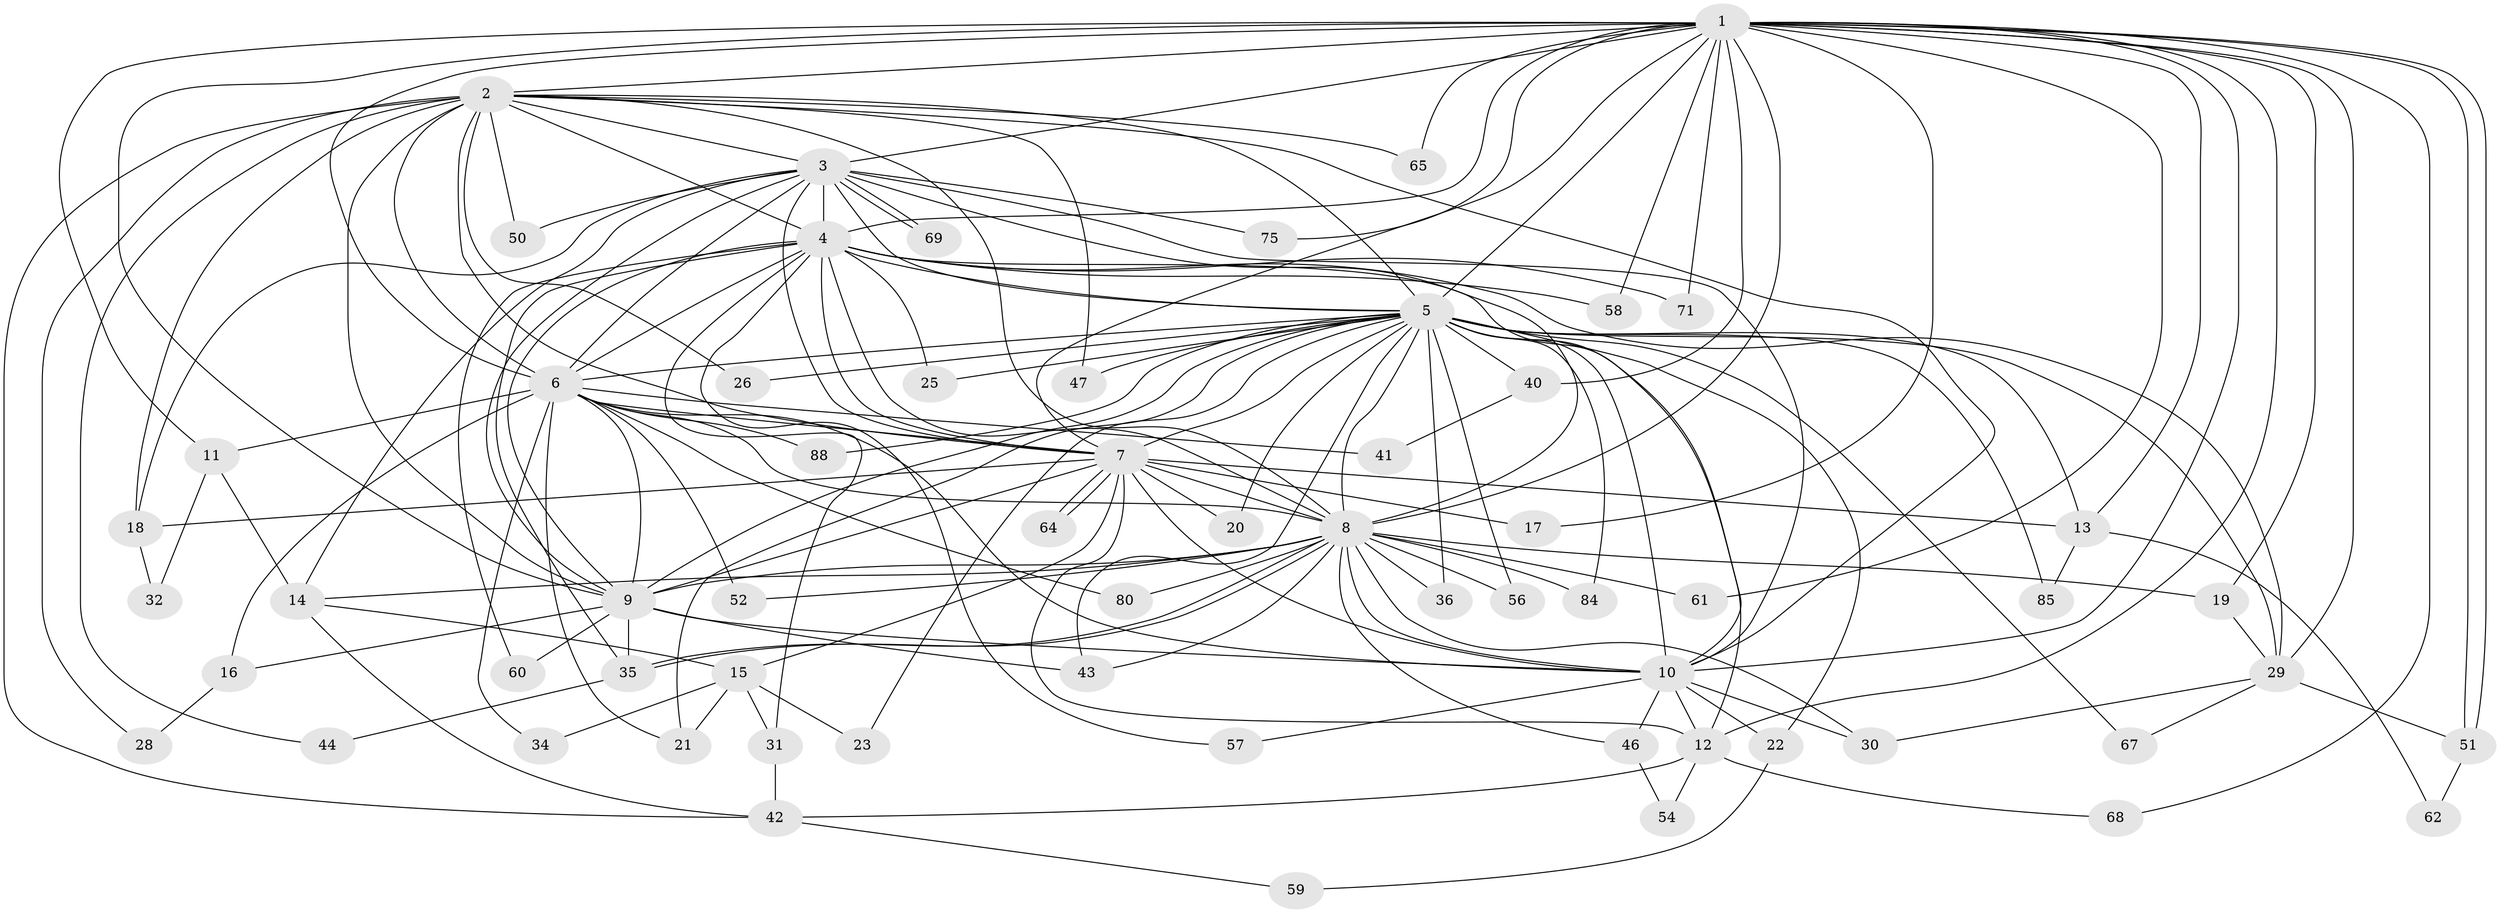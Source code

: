 // original degree distribution, {28: 0.011235955056179775, 18: 0.011235955056179775, 15: 0.011235955056179775, 17: 0.033707865168539325, 33: 0.011235955056179775, 22: 0.011235955056179775, 14: 0.011235955056179775, 16: 0.011235955056179775, 5: 0.0449438202247191, 7: 0.02247191011235955, 4: 0.07865168539325842, 3: 0.16853932584269662, 2: 0.5730337078651685}
// Generated by graph-tools (version 1.1) at 2025/17/03/04/25 18:17:45]
// undirected, 62 vertices, 164 edges
graph export_dot {
graph [start="1"]
  node [color=gray90,style=filled];
  1;
  2;
  3;
  4;
  5;
  6;
  7;
  8;
  9 [super="+81+66+37"];
  10 [super="+39+76+33"];
  11 [super="+83"];
  12 [super="+86+82+45"];
  13 [super="+48+70+24"];
  14 [super="+63"];
  15 [super="+27"];
  16;
  17;
  18 [super="+49"];
  19 [super="+87"];
  20;
  21;
  22;
  23;
  25;
  26;
  28;
  29 [super="+53"];
  30 [super="+38"];
  31;
  32;
  34;
  35 [super="+73"];
  36;
  40;
  41;
  42 [super="+78"];
  43;
  44;
  46;
  47;
  50;
  51 [super="+77"];
  52;
  54;
  56;
  57;
  58;
  59;
  60;
  61;
  62;
  64;
  65;
  67;
  68;
  69;
  71;
  75;
  80;
  84;
  85;
  88;
  1 -- 2;
  1 -- 3;
  1 -- 4;
  1 -- 5;
  1 -- 6;
  1 -- 7;
  1 -- 8;
  1 -- 9 [weight=2];
  1 -- 10 [weight=3];
  1 -- 11 [weight=2];
  1 -- 13;
  1 -- 17;
  1 -- 19;
  1 -- 40;
  1 -- 51;
  1 -- 51;
  1 -- 58;
  1 -- 61;
  1 -- 65;
  1 -- 68;
  1 -- 71;
  1 -- 75;
  1 -- 12;
  1 -- 29;
  2 -- 3;
  2 -- 4;
  2 -- 5;
  2 -- 6;
  2 -- 7;
  2 -- 8;
  2 -- 9 [weight=2];
  2 -- 10;
  2 -- 18;
  2 -- 26;
  2 -- 28;
  2 -- 42;
  2 -- 44;
  2 -- 47;
  2 -- 50;
  2 -- 65;
  3 -- 4;
  3 -- 5;
  3 -- 6;
  3 -- 7;
  3 -- 8;
  3 -- 9;
  3 -- 10;
  3 -- 14;
  3 -- 50;
  3 -- 69;
  3 -- 69;
  3 -- 75;
  3 -- 18;
  4 -- 5;
  4 -- 6;
  4 -- 7;
  4 -- 8;
  4 -- 9;
  4 -- 10;
  4 -- 25;
  4 -- 29;
  4 -- 31;
  4 -- 57;
  4 -- 58;
  4 -- 60;
  4 -- 71;
  4 -- 35;
  5 -- 6;
  5 -- 7;
  5 -- 8;
  5 -- 9 [weight=2];
  5 -- 10 [weight=2];
  5 -- 12 [weight=2];
  5 -- 13 [weight=4];
  5 -- 20;
  5 -- 21;
  5 -- 22;
  5 -- 23;
  5 -- 25;
  5 -- 26;
  5 -- 29;
  5 -- 36;
  5 -- 40;
  5 -- 43;
  5 -- 47;
  5 -- 56;
  5 -- 67;
  5 -- 84;
  5 -- 85;
  5 -- 88;
  6 -- 7;
  6 -- 8;
  6 -- 9;
  6 -- 10;
  6 -- 11;
  6 -- 16;
  6 -- 21;
  6 -- 34;
  6 -- 41;
  6 -- 52;
  6 -- 80;
  6 -- 88;
  7 -- 8;
  7 -- 9;
  7 -- 10;
  7 -- 12;
  7 -- 15;
  7 -- 17;
  7 -- 18;
  7 -- 20;
  7 -- 64;
  7 -- 64;
  7 -- 13;
  8 -- 9;
  8 -- 10;
  8 -- 19;
  8 -- 30;
  8 -- 35;
  8 -- 35;
  8 -- 36;
  8 -- 43;
  8 -- 46;
  8 -- 52;
  8 -- 56;
  8 -- 61;
  8 -- 80;
  8 -- 84;
  8 -- 14;
  9 -- 10 [weight=2];
  9 -- 16;
  9 -- 60;
  9 -- 43;
  9 -- 35;
  10 -- 22;
  10 -- 30;
  10 -- 57;
  10 -- 12;
  10 -- 46;
  11 -- 14;
  11 -- 32;
  12 -- 54;
  12 -- 68;
  12 -- 42;
  13 -- 85;
  13 -- 62;
  14 -- 15;
  14 -- 42;
  15 -- 23;
  15 -- 34;
  15 -- 31;
  15 -- 21;
  16 -- 28;
  18 -- 32;
  19 -- 29;
  22 -- 59;
  29 -- 67;
  29 -- 51;
  29 -- 30;
  31 -- 42;
  35 -- 44;
  40 -- 41;
  42 -- 59;
  46 -- 54;
  51 -- 62;
}

